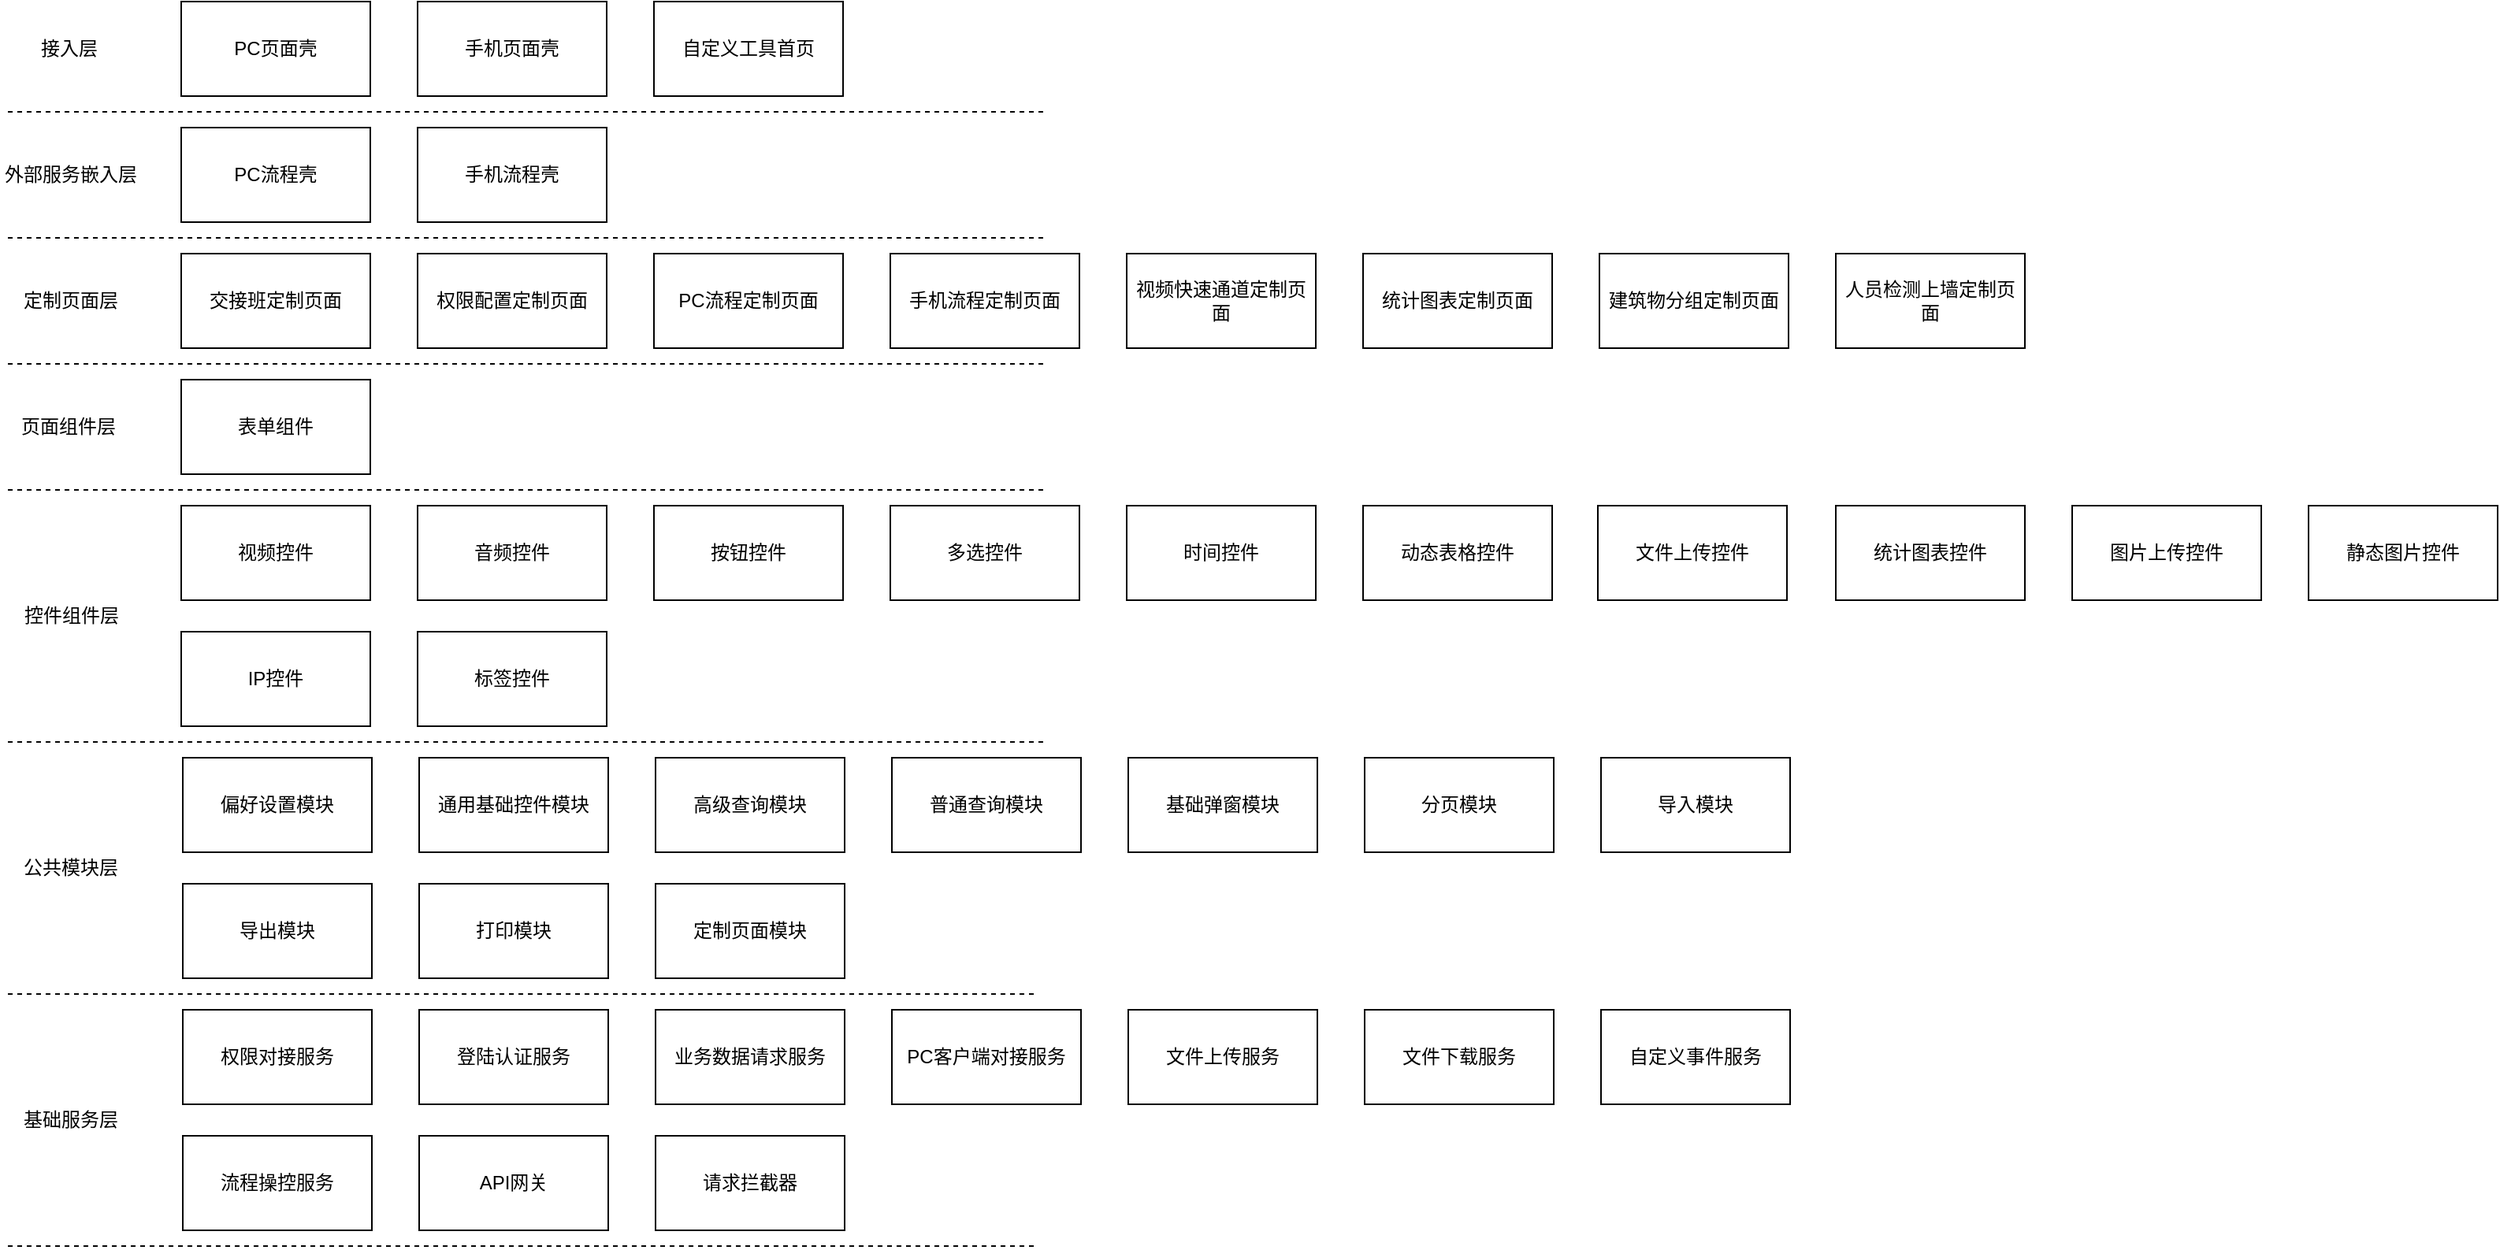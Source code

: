 <mxfile version="12.4.8" type="github" pages="2">
  <diagram id="b3h_3Atux4s68zcuTGjY" name="Page-1">
    <mxGraphModel dx="1874" dy="796" grid="1" gridSize="10" guides="1" tooltips="1" connect="1" arrows="1" fold="1" page="1" pageScale="1" pageWidth="827" pageHeight="1169" math="0" shadow="0">
      <root>
        <mxCell id="0"/>
        <mxCell id="1" parent="0"/>
        <mxCell id="v2VOmOzlyyHsazO3PfmF-1" value="" style="endArrow=none;dashed=1;html=1;" edge="1" parent="1">
          <mxGeometry width="50" height="50" relative="1" as="geometry">
            <mxPoint x="80" y="320" as="sourcePoint"/>
            <mxPoint x="740" y="320" as="targetPoint"/>
          </mxGeometry>
        </mxCell>
        <mxCell id="v2VOmOzlyyHsazO3PfmF-2" value="接入层" style="text;html=1;strokeColor=none;fillColor=none;align=center;verticalAlign=middle;whiteSpace=wrap;rounded=0;" vertex="1" parent="1">
          <mxGeometry x="98.5" y="30" width="40" height="20" as="geometry"/>
        </mxCell>
        <mxCell id="v2VOmOzlyyHsazO3PfmF-3" value="" style="endArrow=none;dashed=1;html=1;" edge="1" parent="1">
          <mxGeometry width="50" height="50" relative="1" as="geometry">
            <mxPoint x="80" y="480" as="sourcePoint"/>
            <mxPoint x="740" y="480" as="targetPoint"/>
          </mxGeometry>
        </mxCell>
        <mxCell id="v2VOmOzlyyHsazO3PfmF-4" value="控件组件层" style="text;html=1;strokeColor=none;fillColor=none;align=center;verticalAlign=middle;whiteSpace=wrap;rounded=0;" vertex="1" parent="1">
          <mxGeometry x="87.5" y="390" width="65" height="20" as="geometry"/>
        </mxCell>
        <mxCell id="v2VOmOzlyyHsazO3PfmF-5" value="" style="endArrow=none;dashed=1;html=1;" edge="1" parent="1">
          <mxGeometry width="50" height="50" relative="1" as="geometry">
            <mxPoint x="80" y="640" as="sourcePoint"/>
            <mxPoint x="731" y="640" as="targetPoint"/>
          </mxGeometry>
        </mxCell>
        <mxCell id="v2VOmOzlyyHsazO3PfmF-6" value="公共模块层" style="text;html=1;strokeColor=none;fillColor=none;align=center;verticalAlign=middle;whiteSpace=wrap;rounded=0;" vertex="1" parent="1">
          <mxGeometry x="85" y="550" width="70" height="20" as="geometry"/>
        </mxCell>
        <mxCell id="v2VOmOzlyyHsazO3PfmF-7" value="" style="endArrow=none;dashed=1;html=1;" edge="1" parent="1">
          <mxGeometry width="50" height="50" relative="1" as="geometry">
            <mxPoint x="80" y="800" as="sourcePoint"/>
            <mxPoint x="731" y="800" as="targetPoint"/>
          </mxGeometry>
        </mxCell>
        <mxCell id="v2VOmOzlyyHsazO3PfmF-8" value="基础服务层" style="text;html=1;strokeColor=none;fillColor=none;align=center;verticalAlign=middle;whiteSpace=wrap;rounded=0;" vertex="1" parent="1">
          <mxGeometry x="80" y="710" width="80" height="20" as="geometry"/>
        </mxCell>
        <mxCell id="v2VOmOzlyyHsazO3PfmF-10" value="" style="endArrow=none;dashed=1;html=1;" edge="1" parent="1">
          <mxGeometry width="50" height="50" relative="1" as="geometry">
            <mxPoint x="80" y="80" as="sourcePoint"/>
            <mxPoint x="740" y="80" as="targetPoint"/>
          </mxGeometry>
        </mxCell>
        <mxCell id="v2VOmOzlyyHsazO3PfmF-12" value="页面组件层" style="text;html=1;strokeColor=none;fillColor=none;align=center;verticalAlign=middle;whiteSpace=wrap;rounded=0;" vertex="1" parent="1">
          <mxGeometry x="86" y="270" width="65" height="20" as="geometry"/>
        </mxCell>
        <mxCell id="v2VOmOzlyyHsazO3PfmF-14" value="" style="endArrow=none;dashed=1;html=1;" edge="1" parent="1">
          <mxGeometry width="50" height="50" relative="1" as="geometry">
            <mxPoint x="80" y="160" as="sourcePoint"/>
            <mxPoint x="740" y="160" as="targetPoint"/>
          </mxGeometry>
        </mxCell>
        <mxCell id="v2VOmOzlyyHsazO3PfmF-15" value="外部服务嵌入层" style="text;html=1;strokeColor=none;fillColor=none;align=center;verticalAlign=middle;whiteSpace=wrap;rounded=0;" vertex="1" parent="1">
          <mxGeometry x="75" y="110" width="90" height="20" as="geometry"/>
        </mxCell>
        <mxCell id="v2VOmOzlyyHsazO3PfmF-16" value="" style="endArrow=none;dashed=1;html=1;" edge="1" parent="1">
          <mxGeometry width="50" height="50" relative="1" as="geometry">
            <mxPoint x="80" y="240" as="sourcePoint"/>
            <mxPoint x="740" y="240" as="targetPoint"/>
          </mxGeometry>
        </mxCell>
        <mxCell id="v2VOmOzlyyHsazO3PfmF-17" value="定制页面层" style="text;html=1;strokeColor=none;fillColor=none;align=center;verticalAlign=middle;whiteSpace=wrap;rounded=0;" vertex="1" parent="1">
          <mxGeometry x="80" y="190" width="80" height="20" as="geometry"/>
        </mxCell>
        <mxCell id="v2VOmOzlyyHsazO3PfmF-18" value="PC页面壳" style="rounded=0;whiteSpace=wrap;html=1;" vertex="1" parent="1">
          <mxGeometry x="190" y="10" width="120" height="60" as="geometry"/>
        </mxCell>
        <mxCell id="v2VOmOzlyyHsazO3PfmF-19" value="手机页面壳" style="rounded=0;whiteSpace=wrap;html=1;" vertex="1" parent="1">
          <mxGeometry x="340" y="10" width="120" height="60" as="geometry"/>
        </mxCell>
        <mxCell id="-gFqdmin1735l4PtACyd-12" value="自定义工具首页" style="rounded=0;whiteSpace=wrap;html=1;" vertex="1" parent="1">
          <mxGeometry x="490" y="10" width="120" height="60" as="geometry"/>
        </mxCell>
        <mxCell id="v2VOmOzlyyHsazO3PfmF-20" value="PC流程壳" style="rounded=0;whiteSpace=wrap;html=1;" vertex="1" parent="1">
          <mxGeometry x="190" y="90" width="120" height="60" as="geometry"/>
        </mxCell>
        <mxCell id="v2VOmOzlyyHsazO3PfmF-21" value="手机流程壳" style="rounded=0;whiteSpace=wrap;html=1;" vertex="1" parent="1">
          <mxGeometry x="340" y="90" width="120" height="60" as="geometry"/>
        </mxCell>
        <mxCell id="v2VOmOzlyyHsazO3PfmF-22" value="交接班定制页面" style="rounded=0;whiteSpace=wrap;html=1;" vertex="1" parent="1">
          <mxGeometry x="190" y="170" width="120" height="60" as="geometry"/>
        </mxCell>
        <mxCell id="v2VOmOzlyyHsazO3PfmF-23" value="权限配置定制页面" style="rounded=0;whiteSpace=wrap;html=1;" vertex="1" parent="1">
          <mxGeometry x="340" y="170" width="120" height="60" as="geometry"/>
        </mxCell>
        <mxCell id="v2VOmOzlyyHsazO3PfmF-25" value="PC流程定制页面" style="rounded=0;whiteSpace=wrap;html=1;" vertex="1" parent="1">
          <mxGeometry x="490" y="170" width="120" height="60" as="geometry"/>
        </mxCell>
        <mxCell id="v2VOmOzlyyHsazO3PfmF-27" value="手机流程定制页面" style="rounded=0;whiteSpace=wrap;html=1;" vertex="1" parent="1">
          <mxGeometry x="640" y="170" width="120" height="60" as="geometry"/>
        </mxCell>
        <mxCell id="v2VOmOzlyyHsazO3PfmF-29" value="视频快速通道定制页面" style="rounded=0;whiteSpace=wrap;html=1;" vertex="1" parent="1">
          <mxGeometry x="790" y="170" width="120" height="60" as="geometry"/>
        </mxCell>
        <mxCell id="v2VOmOzlyyHsazO3PfmF-31" value="统计图表定制页面" style="rounded=0;whiteSpace=wrap;html=1;" vertex="1" parent="1">
          <mxGeometry x="940" y="170" width="120" height="60" as="geometry"/>
        </mxCell>
        <mxCell id="v2VOmOzlyyHsazO3PfmF-33" value="建筑物分组定制页面" style="rounded=0;whiteSpace=wrap;html=1;" vertex="1" parent="1">
          <mxGeometry x="1090" y="170" width="120" height="60" as="geometry"/>
        </mxCell>
        <mxCell id="v2VOmOzlyyHsazO3PfmF-35" value="人员检测上墙定制页面" style="rounded=0;whiteSpace=wrap;html=1;" vertex="1" parent="1">
          <mxGeometry x="1240" y="170" width="120" height="60" as="geometry"/>
        </mxCell>
        <mxCell id="-gFqdmin1735l4PtACyd-1" value="表单组件" style="rounded=0;whiteSpace=wrap;html=1;" vertex="1" parent="1">
          <mxGeometry x="190" y="250" width="120" height="60" as="geometry"/>
        </mxCell>
        <mxCell id="-gFqdmin1735l4PtACyd-15" value="视频控件" style="rounded=0;whiteSpace=wrap;html=1;" vertex="1" parent="1">
          <mxGeometry x="190" y="330" width="120" height="60" as="geometry"/>
        </mxCell>
        <mxCell id="-gFqdmin1735l4PtACyd-28" value="IP控件" style="rounded=0;whiteSpace=wrap;html=1;" vertex="1" parent="1">
          <mxGeometry x="190" y="410" width="120" height="60" as="geometry"/>
        </mxCell>
        <mxCell id="-gFqdmin1735l4PtACyd-33" value="偏好设置模块" style="rounded=0;whiteSpace=wrap;html=1;" vertex="1" parent="1">
          <mxGeometry x="191" y="490" width="120" height="60" as="geometry"/>
        </mxCell>
        <mxCell id="-gFqdmin1735l4PtACyd-45" value="导出模块" style="rounded=0;whiteSpace=wrap;html=1;" vertex="1" parent="1">
          <mxGeometry x="191" y="570" width="120" height="60" as="geometry"/>
        </mxCell>
        <mxCell id="-gFqdmin1735l4PtACyd-50" value="权限对接服务" style="rounded=0;whiteSpace=wrap;html=1;" vertex="1" parent="1">
          <mxGeometry x="191" y="650" width="120" height="60" as="geometry"/>
        </mxCell>
        <mxCell id="-gFqdmin1735l4PtACyd-47" value="打印模块" style="rounded=0;whiteSpace=wrap;html=1;" vertex="1" parent="1">
          <mxGeometry x="341" y="570" width="120" height="60" as="geometry"/>
        </mxCell>
        <mxCell id="-gFqdmin1735l4PtACyd-72" value="定制页面模块" style="rounded=0;whiteSpace=wrap;html=1;" vertex="1" parent="1">
          <mxGeometry x="491" y="570" width="120" height="60" as="geometry"/>
        </mxCell>
        <mxCell id="-gFqdmin1735l4PtACyd-30" value="标签控件" style="rounded=0;whiteSpace=wrap;html=1;" vertex="1" parent="1">
          <mxGeometry x="340" y="410" width="120" height="60" as="geometry"/>
        </mxCell>
        <mxCell id="-gFqdmin1735l4PtACyd-17" value="音频控件" style="rounded=0;whiteSpace=wrap;html=1;" vertex="1" parent="1">
          <mxGeometry x="340" y="330" width="120" height="60" as="geometry"/>
        </mxCell>
        <mxCell id="-gFqdmin1735l4PtACyd-19" value="按钮控件" style="rounded=0;whiteSpace=wrap;html=1;" vertex="1" parent="1">
          <mxGeometry x="490" y="330" width="120" height="60" as="geometry"/>
        </mxCell>
        <mxCell id="-gFqdmin1735l4PtACyd-20" value="多选控件" style="rounded=0;whiteSpace=wrap;html=1;" vertex="1" parent="1">
          <mxGeometry x="640" y="330" width="120" height="60" as="geometry"/>
        </mxCell>
        <mxCell id="-gFqdmin1735l4PtACyd-21" value="时间控件" style="rounded=0;whiteSpace=wrap;html=1;" vertex="1" parent="1">
          <mxGeometry x="790" y="330" width="120" height="60" as="geometry"/>
        </mxCell>
        <mxCell id="-gFqdmin1735l4PtACyd-22" value="动态表格控件" style="rounded=0;whiteSpace=wrap;html=1;" vertex="1" parent="1">
          <mxGeometry x="940" y="330" width="120" height="60" as="geometry"/>
        </mxCell>
        <mxCell id="-gFqdmin1735l4PtACyd-23" value="文件上传控件" style="rounded=0;whiteSpace=wrap;html=1;" vertex="1" parent="1">
          <mxGeometry x="1089" y="330" width="120" height="60" as="geometry"/>
        </mxCell>
        <mxCell id="-gFqdmin1735l4PtACyd-24" value="统计图表控件" style="rounded=0;whiteSpace=wrap;html=1;" vertex="1" parent="1">
          <mxGeometry x="1240" y="330" width="120" height="60" as="geometry"/>
        </mxCell>
        <mxCell id="-gFqdmin1735l4PtACyd-25" value="图片上传控件" style="rounded=0;whiteSpace=wrap;html=1;" vertex="1" parent="1">
          <mxGeometry x="1390" y="330" width="120" height="60" as="geometry"/>
        </mxCell>
        <mxCell id="-gFqdmin1735l4PtACyd-26" value="静态图片控件" style="rounded=0;whiteSpace=wrap;html=1;" vertex="1" parent="1">
          <mxGeometry x="1540" y="330" width="120" height="60" as="geometry"/>
        </mxCell>
        <mxCell id="-gFqdmin1735l4PtACyd-35" value="通用基础控件模块" style="rounded=0;whiteSpace=wrap;html=1;" vertex="1" parent="1">
          <mxGeometry x="341" y="490" width="120" height="60" as="geometry"/>
        </mxCell>
        <mxCell id="-gFqdmin1735l4PtACyd-36" value="高级查询模块" style="rounded=0;whiteSpace=wrap;html=1;" vertex="1" parent="1">
          <mxGeometry x="491" y="490" width="120" height="60" as="geometry"/>
        </mxCell>
        <mxCell id="-gFqdmin1735l4PtACyd-37" value="普通查询模块" style="rounded=0;whiteSpace=wrap;html=1;" vertex="1" parent="1">
          <mxGeometry x="641" y="490" width="120" height="60" as="geometry"/>
        </mxCell>
        <mxCell id="-gFqdmin1735l4PtACyd-40" value="基础弹窗模块" style="rounded=0;whiteSpace=wrap;html=1;" vertex="1" parent="1">
          <mxGeometry x="791" y="490" width="120" height="60" as="geometry"/>
        </mxCell>
        <mxCell id="-gFqdmin1735l4PtACyd-42" value="分页模块" style="rounded=0;whiteSpace=wrap;html=1;" vertex="1" parent="1">
          <mxGeometry x="941" y="490" width="120" height="60" as="geometry"/>
        </mxCell>
        <mxCell id="-gFqdmin1735l4PtACyd-43" value="导入模块" style="rounded=0;whiteSpace=wrap;html=1;" vertex="1" parent="1">
          <mxGeometry x="1091" y="490" width="120" height="60" as="geometry"/>
        </mxCell>
        <mxCell id="-gFqdmin1735l4PtACyd-54" value="登陆认证服务" style="rounded=0;whiteSpace=wrap;html=1;" vertex="1" parent="1">
          <mxGeometry x="341" y="650" width="120" height="60" as="geometry"/>
        </mxCell>
        <mxCell id="-gFqdmin1735l4PtACyd-60" value="业务数据请求服务" style="rounded=0;whiteSpace=wrap;html=1;" vertex="1" parent="1">
          <mxGeometry x="491" y="650" width="120" height="60" as="geometry"/>
        </mxCell>
        <mxCell id="-gFqdmin1735l4PtACyd-61" value="PC客户端对接服务" style="rounded=0;whiteSpace=wrap;html=1;" vertex="1" parent="1">
          <mxGeometry x="641" y="650" width="120" height="60" as="geometry"/>
        </mxCell>
        <mxCell id="-gFqdmin1735l4PtACyd-63" value="文件上传服务" style="rounded=0;whiteSpace=wrap;html=1;" vertex="1" parent="1">
          <mxGeometry x="791" y="650" width="120" height="60" as="geometry"/>
        </mxCell>
        <mxCell id="-gFqdmin1735l4PtACyd-64" value="文件下载服务" style="rounded=0;whiteSpace=wrap;html=1;" vertex="1" parent="1">
          <mxGeometry x="941" y="650" width="120" height="60" as="geometry"/>
        </mxCell>
        <mxCell id="-gFqdmin1735l4PtACyd-66" value="自定义事件服务" style="rounded=0;whiteSpace=wrap;html=1;" vertex="1" parent="1">
          <mxGeometry x="1091" y="650" width="120" height="60" as="geometry"/>
        </mxCell>
        <mxCell id="-gFqdmin1735l4PtACyd-71" value="流程操控服务" style="rounded=0;whiteSpace=wrap;html=1;" vertex="1" parent="1">
          <mxGeometry x="191" y="730" width="120" height="60" as="geometry"/>
        </mxCell>
        <mxCell id="-gFqdmin1735l4PtACyd-75" value="API网关" style="rounded=0;whiteSpace=wrap;html=1;" vertex="1" parent="1">
          <mxGeometry x="341" y="730" width="120" height="60" as="geometry"/>
        </mxCell>
        <mxCell id="-gFqdmin1735l4PtACyd-77" value="请求拦截器" style="rounded=0;whiteSpace=wrap;html=1;" vertex="1" parent="1">
          <mxGeometry x="491" y="730" width="120" height="60" as="geometry"/>
        </mxCell>
      </root>
    </mxGraphModel>
  </diagram>
  <diagram id="SpcUCxMmWh5xXOgQC-5L" name="Page-2">
    <mxGraphModel dx="1422" dy="762" grid="1" gridSize="10" guides="1" tooltips="1" connect="1" arrows="1" fold="1" page="1" pageScale="1" pageWidth="827" pageHeight="1169" math="0" shadow="0">
      <root>
        <mxCell id="anVol1tQRb9R3mzSALBD-0"/>
        <mxCell id="anVol1tQRb9R3mzSALBD-1" parent="anVol1tQRb9R3mzSALBD-0"/>
      </root>
    </mxGraphModel>
  </diagram>
</mxfile>

